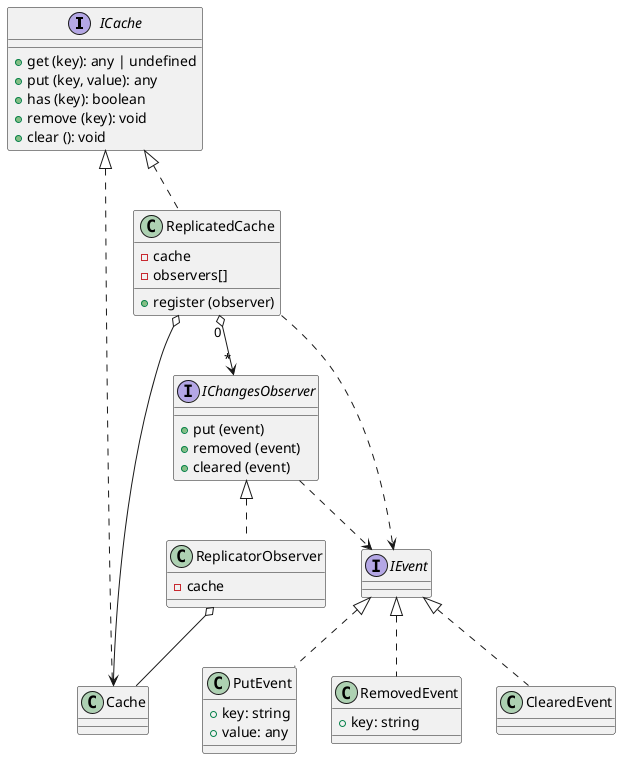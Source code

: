 @startuml

interface ICache {
    + get (key): any | undefined
    + put (key, value): any
    + has (key): boolean
    + remove (key): void
    + clear (): void
}

class Cache {

}

class ReplicatedCache {
    - cache
    - observers[]
    + register (observer)
}

interface IChangesObserver {
    + put (event)
    + removed (event)
    + cleared (event)
}

class ReplicatorObserver {
    - cache
}

interface IEvent {

}

class PutEvent {
    + key: string
    + value: any
}

class RemovedEvent {
    + key: string
}

class ClearedEvent {
}

ICache <|.. Cache
ICache <|.. ReplicatedCache

ReplicatedCache o--> Cache
ReplicatedCache "0" o--> "*" IChangesObserver
ReplicatedCache ..> IEvent

IChangesObserver <|.. ReplicatorObserver
IChangesObserver ..> IEvent

ReplicatorObserver o-- Cache

IEvent <|.. PutEvent
IEvent <|.. RemovedEvent
IEvent <|.. ClearedEvent

@enduml
